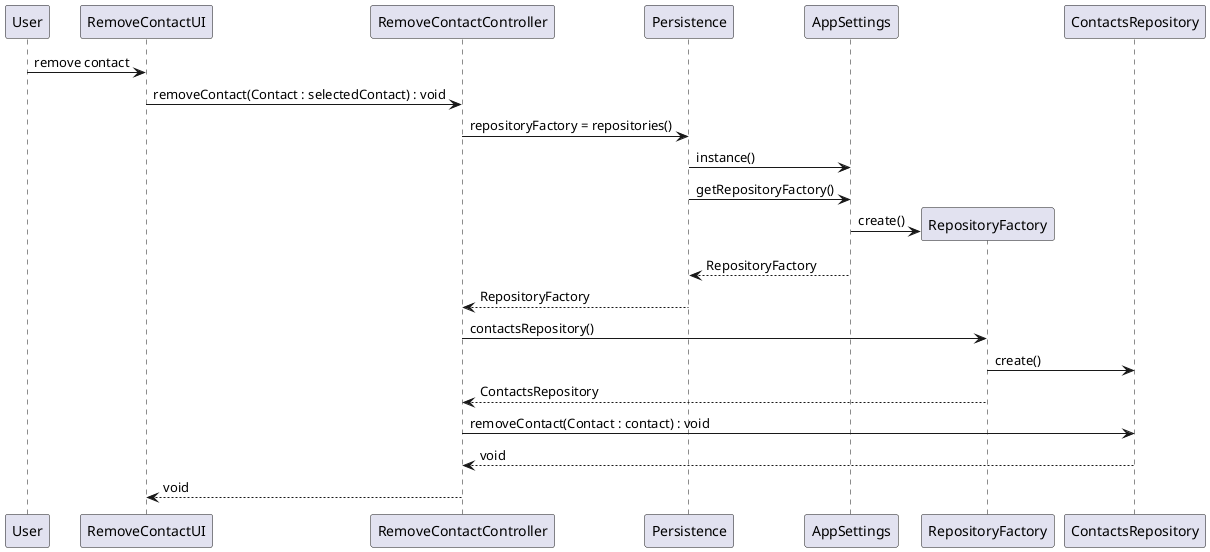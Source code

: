 @startuml doc-files/crm01_01_design_remove_contact.png
User -> RemoveContactUI : remove contact
RemoveContactUI -> RemoveContactController : removeContact(Contact : selectedContact) : void
RemoveContactController -> Persistence : repositoryFactory = repositories()
Persistence -> AppSettings : instance()
Persistence -> AppSettings : getRepositoryFactory()
create RepositoryFactory
AppSettings -> RepositoryFactory : create()
AppSettings --> Persistence : RepositoryFactory
Persistence --> RemoveContactController : RepositoryFactory
RemoveContactController -> RepositoryFactory : contactsRepository()
RepositoryFactory -> ContactsRepository : create()
RepositoryFactory --> RemoveContactController : ContactsRepository
RemoveContactController -> ContactsRepository : removeContact(Contact : contact) : void
ContactsRepository --> RemoveContactController : void
RemoveContactController --> RemoveContactUI : void
@enduml